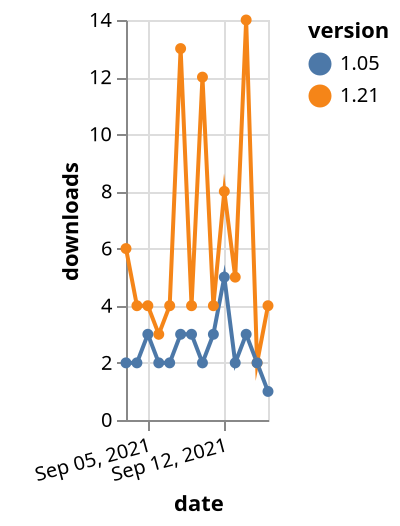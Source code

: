 {"$schema": "https://vega.github.io/schema/vega-lite/v5.json", "description": "A simple bar chart with embedded data.", "data": {"values": [{"date": "2021-09-03", "total": 7140, "delta": 6, "version": "1.21"}, {"date": "2021-09-04", "total": 7144, "delta": 4, "version": "1.21"}, {"date": "2021-09-05", "total": 7148, "delta": 4, "version": "1.21"}, {"date": "2021-09-06", "total": 7151, "delta": 3, "version": "1.21"}, {"date": "2021-09-07", "total": 7155, "delta": 4, "version": "1.21"}, {"date": "2021-09-08", "total": 7168, "delta": 13, "version": "1.21"}, {"date": "2021-09-09", "total": 7172, "delta": 4, "version": "1.21"}, {"date": "2021-09-10", "total": 7184, "delta": 12, "version": "1.21"}, {"date": "2021-09-11", "total": 7188, "delta": 4, "version": "1.21"}, {"date": "2021-09-12", "total": 7196, "delta": 8, "version": "1.21"}, {"date": "2021-09-13", "total": 7201, "delta": 5, "version": "1.21"}, {"date": "2021-09-14", "total": 7215, "delta": 14, "version": "1.21"}, {"date": "2021-09-15", "total": 7217, "delta": 2, "version": "1.21"}, {"date": "2021-09-16", "total": 7221, "delta": 4, "version": "1.21"}, {"date": "2021-09-03", "total": 4651, "delta": 2, "version": "1.05"}, {"date": "2021-09-04", "total": 4653, "delta": 2, "version": "1.05"}, {"date": "2021-09-05", "total": 4656, "delta": 3, "version": "1.05"}, {"date": "2021-09-06", "total": 4658, "delta": 2, "version": "1.05"}, {"date": "2021-09-07", "total": 4660, "delta": 2, "version": "1.05"}, {"date": "2021-09-08", "total": 4663, "delta": 3, "version": "1.05"}, {"date": "2021-09-09", "total": 4666, "delta": 3, "version": "1.05"}, {"date": "2021-09-10", "total": 4668, "delta": 2, "version": "1.05"}, {"date": "2021-09-11", "total": 4671, "delta": 3, "version": "1.05"}, {"date": "2021-09-12", "total": 4676, "delta": 5, "version": "1.05"}, {"date": "2021-09-13", "total": 4678, "delta": 2, "version": "1.05"}, {"date": "2021-09-14", "total": 4681, "delta": 3, "version": "1.05"}, {"date": "2021-09-15", "total": 4683, "delta": 2, "version": "1.05"}, {"date": "2021-09-16", "total": 4684, "delta": 1, "version": "1.05"}]}, "width": "container", "mark": {"type": "line", "point": {"filled": true}}, "encoding": {"x": {"field": "date", "type": "temporal", "timeUnit": "yearmonthdate", "title": "date", "axis": {"labelAngle": -15}}, "y": {"field": "delta", "type": "quantitative", "title": "downloads"}, "color": {"field": "version", "type": "nominal"}, "tooltip": {"field": "delta"}}}